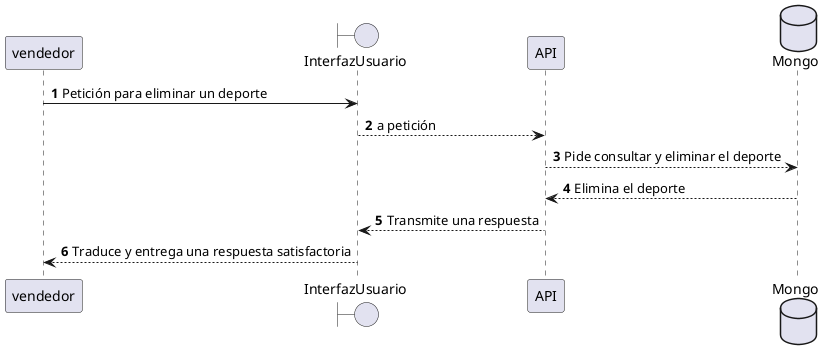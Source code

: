 @startuml
'https://plantuml.com/sequence-diagram

autonumber
participant vendedor as user
boundary InterfazUsuario as ui

user -> ui: Petición para eliminar un deporte
ui -->API: a petición

database Mongo as db
API --> db: Pide consultar y eliminar el deporte
db --> API: Elimina el deporte
API --> ui: Transmite una respuesta
ui --> user: Traduce y entrega una respuesta satisfactoria
@enduml